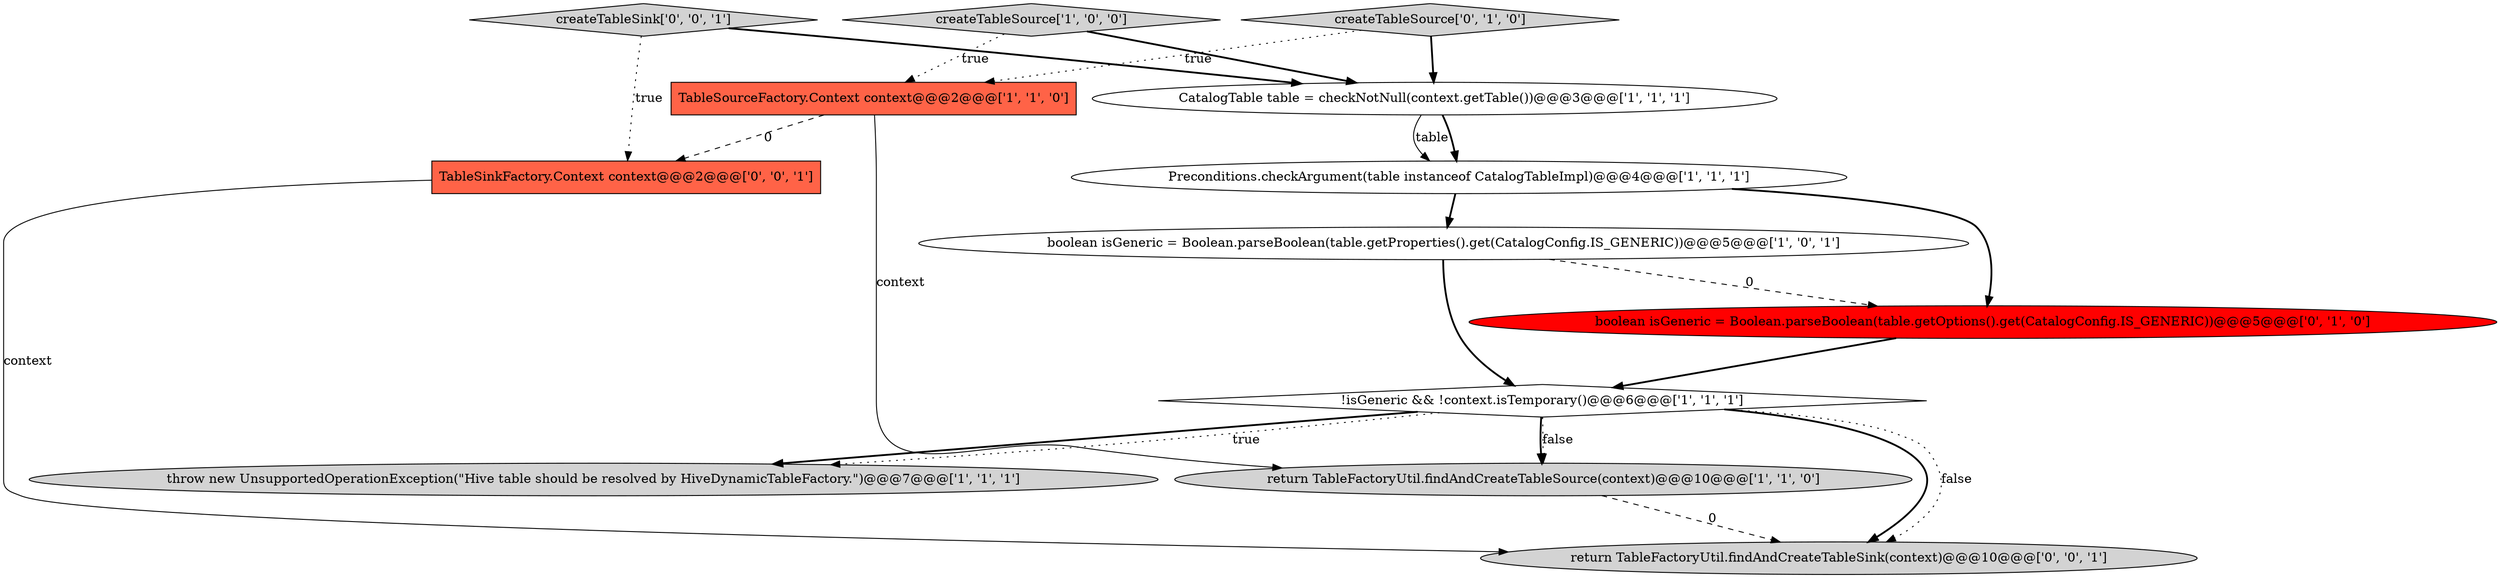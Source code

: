 digraph {
3 [style = filled, label = "!isGeneric && !context.isTemporary()@@@6@@@['1', '1', '1']", fillcolor = white, shape = diamond image = "AAA0AAABBB1BBB"];
4 [style = filled, label = "createTableSource['1', '0', '0']", fillcolor = lightgray, shape = diamond image = "AAA0AAABBB1BBB"];
0 [style = filled, label = "return TableFactoryUtil.findAndCreateTableSource(context)@@@10@@@['1', '1', '0']", fillcolor = lightgray, shape = ellipse image = "AAA0AAABBB1BBB"];
1 [style = filled, label = "TableSourceFactory.Context context@@@2@@@['1', '1', '0']", fillcolor = tomato, shape = box image = "AAA0AAABBB1BBB"];
12 [style = filled, label = "createTableSink['0', '0', '1']", fillcolor = lightgray, shape = diamond image = "AAA0AAABBB3BBB"];
2 [style = filled, label = "Preconditions.checkArgument(table instanceof CatalogTableImpl)@@@4@@@['1', '1', '1']", fillcolor = white, shape = ellipse image = "AAA0AAABBB1BBB"];
5 [style = filled, label = "boolean isGeneric = Boolean.parseBoolean(table.getProperties().get(CatalogConfig.IS_GENERIC))@@@5@@@['1', '0', '1']", fillcolor = white, shape = ellipse image = "AAA0AAABBB1BBB"];
6 [style = filled, label = "throw new UnsupportedOperationException(\"Hive table should be resolved by HiveDynamicTableFactory.\")@@@7@@@['1', '1', '1']", fillcolor = lightgray, shape = ellipse image = "AAA0AAABBB1BBB"];
11 [style = filled, label = "return TableFactoryUtil.findAndCreateTableSink(context)@@@10@@@['0', '0', '1']", fillcolor = lightgray, shape = ellipse image = "AAA0AAABBB3BBB"];
8 [style = filled, label = "boolean isGeneric = Boolean.parseBoolean(table.getOptions().get(CatalogConfig.IS_GENERIC))@@@5@@@['0', '1', '0']", fillcolor = red, shape = ellipse image = "AAA1AAABBB2BBB"];
9 [style = filled, label = "createTableSource['0', '1', '0']", fillcolor = lightgray, shape = diamond image = "AAA0AAABBB2BBB"];
10 [style = filled, label = "TableSinkFactory.Context context@@@2@@@['0', '0', '1']", fillcolor = tomato, shape = box image = "AAA0AAABBB3BBB"];
7 [style = filled, label = "CatalogTable table = checkNotNull(context.getTable())@@@3@@@['1', '1', '1']", fillcolor = white, shape = ellipse image = "AAA0AAABBB1BBB"];
5->3 [style = bold, label=""];
7->2 [style = solid, label="table"];
4->1 [style = dotted, label="true"];
8->3 [style = bold, label=""];
3->11 [style = bold, label=""];
3->6 [style = bold, label=""];
0->11 [style = dashed, label="0"];
1->10 [style = dashed, label="0"];
3->6 [style = dotted, label="true"];
9->7 [style = bold, label=""];
3->0 [style = dotted, label="false"];
12->7 [style = bold, label=""];
4->7 [style = bold, label=""];
3->0 [style = bold, label=""];
10->11 [style = solid, label="context"];
12->10 [style = dotted, label="true"];
3->11 [style = dotted, label="false"];
7->2 [style = bold, label=""];
9->1 [style = dotted, label="true"];
1->0 [style = solid, label="context"];
5->8 [style = dashed, label="0"];
2->8 [style = bold, label=""];
2->5 [style = bold, label=""];
}
